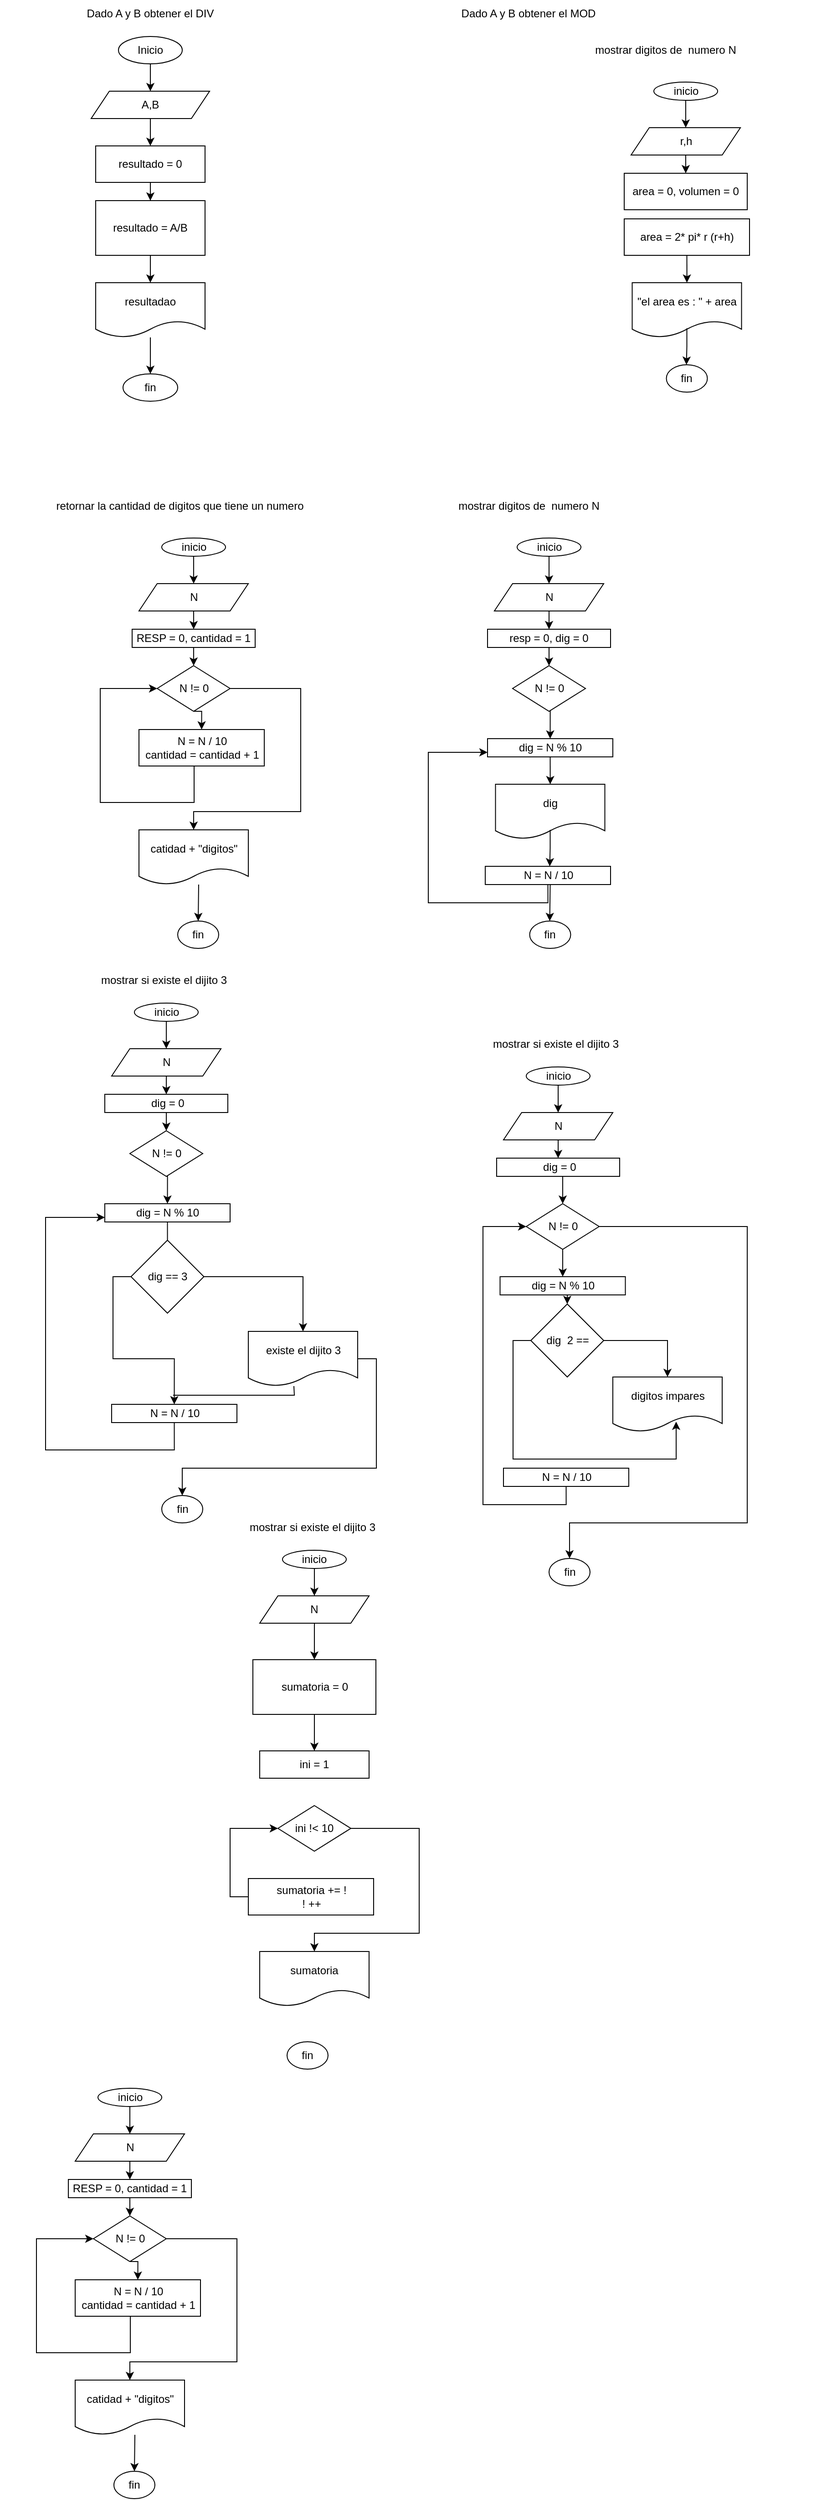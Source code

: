 <mxfile version="20.8.16" type="device" pages="2"><diagram name="Página-1" id="y0kvVcxL4ZfPVu0Qa5tn"><mxGraphModel dx="860" dy="516" grid="1" gridSize="10" guides="1" tooltips="1" connect="1" arrows="0" fold="1" page="1" pageScale="1" pageWidth="827" pageHeight="1169" math="0" shadow="0"><root><mxCell id="0"/><mxCell id="1" parent="0"/><mxCell id="LN4aWaug3PQxGQJSYRz2-11" style="edgeStyle=orthogonalEdgeStyle;rounded=0;orthogonalLoop=1;jettySize=auto;html=1;entryX=0.5;entryY=0;entryDx=0;entryDy=0;" parent="1" source="LN4aWaug3PQxGQJSYRz2-1" target="LN4aWaug3PQxGQJSYRz2-2" edge="1"><mxGeometry relative="1" as="geometry"/></mxCell><mxCell id="LN4aWaug3PQxGQJSYRz2-1" value="Inicio" style="ellipse;whiteSpace=wrap;html=1;" parent="1" vertex="1"><mxGeometry x="130" y="70" width="70" height="30" as="geometry"/></mxCell><mxCell id="LN4aWaug3PQxGQJSYRz2-12" style="edgeStyle=orthogonalEdgeStyle;rounded=0;orthogonalLoop=1;jettySize=auto;html=1;entryX=0.5;entryY=0;entryDx=0;entryDy=0;" parent="1" source="LN4aWaug3PQxGQJSYRz2-2" target="LN4aWaug3PQxGQJSYRz2-3" edge="1"><mxGeometry relative="1" as="geometry"/></mxCell><mxCell id="LN4aWaug3PQxGQJSYRz2-2" value="A,B" style="shape=parallelogram;perimeter=parallelogramPerimeter;whiteSpace=wrap;html=1;fixedSize=1;" parent="1" vertex="1"><mxGeometry x="100" y="130" width="130" height="30" as="geometry"/></mxCell><mxCell id="LN4aWaug3PQxGQJSYRz2-14" style="edgeStyle=orthogonalEdgeStyle;rounded=0;orthogonalLoop=1;jettySize=auto;html=1;entryX=0.5;entryY=0;entryDx=0;entryDy=0;" parent="1" source="LN4aWaug3PQxGQJSYRz2-3" target="LN4aWaug3PQxGQJSYRz2-4" edge="1"><mxGeometry relative="1" as="geometry"/></mxCell><mxCell id="LN4aWaug3PQxGQJSYRz2-3" value="resultado = 0" style="rounded=0;whiteSpace=wrap;html=1;" parent="1" vertex="1"><mxGeometry x="105" y="190" width="120" height="40" as="geometry"/></mxCell><mxCell id="LN4aWaug3PQxGQJSYRz2-15" style="edgeStyle=orthogonalEdgeStyle;rounded=0;orthogonalLoop=1;jettySize=auto;html=1;entryX=0.5;entryY=0;entryDx=0;entryDy=0;" parent="1" source="LN4aWaug3PQxGQJSYRz2-4" target="LN4aWaug3PQxGQJSYRz2-5" edge="1"><mxGeometry relative="1" as="geometry"/></mxCell><mxCell id="LN4aWaug3PQxGQJSYRz2-4" value="resultado = A/B" style="rounded=0;whiteSpace=wrap;html=1;" parent="1" vertex="1"><mxGeometry x="105" y="250" width="120" height="60" as="geometry"/></mxCell><mxCell id="LN4aWaug3PQxGQJSYRz2-16" style="edgeStyle=orthogonalEdgeStyle;rounded=0;orthogonalLoop=1;jettySize=auto;html=1;entryX=0.5;entryY=0;entryDx=0;entryDy=0;" parent="1" source="LN4aWaug3PQxGQJSYRz2-5" target="LN4aWaug3PQxGQJSYRz2-6" edge="1"><mxGeometry relative="1" as="geometry"/></mxCell><mxCell id="LN4aWaug3PQxGQJSYRz2-5" value="resultadao" style="shape=document;whiteSpace=wrap;html=1;boundedLbl=1;" parent="1" vertex="1"><mxGeometry x="105" y="340" width="120" height="60" as="geometry"/></mxCell><mxCell id="LN4aWaug3PQxGQJSYRz2-6" value="fin" style="ellipse;whiteSpace=wrap;html=1;" parent="1" vertex="1"><mxGeometry x="135" y="440" width="60" height="30" as="geometry"/></mxCell><mxCell id="LN4aWaug3PQxGQJSYRz2-7" value="Dado A y B obtener el DIV" style="text;html=1;strokeColor=none;fillColor=none;align=center;verticalAlign=middle;whiteSpace=wrap;rounded=0;" parent="1" vertex="1"><mxGeometry x="40" y="30" width="250" height="30" as="geometry"/></mxCell><mxCell id="LN4aWaug3PQxGQJSYRz2-8" value="Dado A y B obtener el MOD" style="text;html=1;strokeColor=none;fillColor=none;align=center;verticalAlign=middle;whiteSpace=wrap;rounded=0;" parent="1" vertex="1"><mxGeometry x="460" y="30" width="240" height="30" as="geometry"/></mxCell><mxCell id="8vecYoV9vIZddQyJBFYl-1" value="retornar la cantidad de digitos que tiene un numero" style="text;html=1;strokeColor=none;fillColor=none;align=center;verticalAlign=middle;whiteSpace=wrap;rounded=0;" parent="1" vertex="1"><mxGeometry x="10" y="570" width="375" height="30" as="geometry"/></mxCell><mxCell id="8vecYoV9vIZddQyJBFYl-9" style="edgeStyle=orthogonalEdgeStyle;rounded=0;orthogonalLoop=1;jettySize=auto;html=1;exitX=0.5;exitY=1;exitDx=0;exitDy=0;entryX=0.5;entryY=0;entryDx=0;entryDy=0;" parent="1" source="8vecYoV9vIZddQyJBFYl-2" target="8vecYoV9vIZddQyJBFYl-3" edge="1"><mxGeometry relative="1" as="geometry"/></mxCell><mxCell id="8vecYoV9vIZddQyJBFYl-2" value="inicio" style="ellipse;whiteSpace=wrap;html=1;" parent="1" vertex="1"><mxGeometry x="177.5" y="620" width="70" height="20" as="geometry"/></mxCell><mxCell id="8vecYoV9vIZddQyJBFYl-10" style="edgeStyle=orthogonalEdgeStyle;rounded=0;orthogonalLoop=1;jettySize=auto;html=1;exitX=0.5;exitY=1;exitDx=0;exitDy=0;entryX=0.5;entryY=0;entryDx=0;entryDy=0;" parent="1" source="8vecYoV9vIZddQyJBFYl-3" target="8vecYoV9vIZddQyJBFYl-5" edge="1"><mxGeometry relative="1" as="geometry"/></mxCell><mxCell id="8vecYoV9vIZddQyJBFYl-3" value="N" style="shape=parallelogram;perimeter=parallelogramPerimeter;whiteSpace=wrap;html=1;fixedSize=1;" parent="1" vertex="1"><mxGeometry x="152.5" y="670" width="120" height="30" as="geometry"/></mxCell><mxCell id="8vecYoV9vIZddQyJBFYl-11" style="edgeStyle=orthogonalEdgeStyle;rounded=0;orthogonalLoop=1;jettySize=auto;html=1;exitX=0.5;exitY=1;exitDx=0;exitDy=0;entryX=0.5;entryY=0;entryDx=0;entryDy=0;" parent="1" source="8vecYoV9vIZddQyJBFYl-5" target="8vecYoV9vIZddQyJBFYl-6" edge="1"><mxGeometry relative="1" as="geometry"/></mxCell><mxCell id="8vecYoV9vIZddQyJBFYl-5" value="RESP = 0, cantidad = 1" style="rounded=0;whiteSpace=wrap;html=1;" parent="1" vertex="1"><mxGeometry x="145" y="720" width="135" height="20" as="geometry"/></mxCell><mxCell id="8vecYoV9vIZddQyJBFYl-12" style="edgeStyle=orthogonalEdgeStyle;rounded=0;orthogonalLoop=1;jettySize=auto;html=1;exitX=0.5;exitY=1;exitDx=0;exitDy=0;entryX=0.5;entryY=0;entryDx=0;entryDy=0;" parent="1" source="8vecYoV9vIZddQyJBFYl-6" target="8vecYoV9vIZddQyJBFYl-7" edge="1"><mxGeometry relative="1" as="geometry"/></mxCell><mxCell id="8vecYoV9vIZddQyJBFYl-13" style="edgeStyle=orthogonalEdgeStyle;rounded=0;orthogonalLoop=1;jettySize=auto;html=1;exitX=1;exitY=0.5;exitDx=0;exitDy=0;entryX=0.5;entryY=0;entryDx=0;entryDy=0;" parent="1" source="8vecYoV9vIZddQyJBFYl-6" target="8vecYoV9vIZddQyJBFYl-8" edge="1"><mxGeometry relative="1" as="geometry"><Array as="points"><mxPoint x="330" y="785"/><mxPoint x="330" y="920"/><mxPoint x="213" y="920"/></Array></mxGeometry></mxCell><mxCell id="8vecYoV9vIZddQyJBFYl-6" value="N != 0" style="rhombus;whiteSpace=wrap;html=1;" parent="1" vertex="1"><mxGeometry x="172.5" y="760" width="80" height="50" as="geometry"/></mxCell><mxCell id="8vecYoV9vIZddQyJBFYl-16" style="edgeStyle=orthogonalEdgeStyle;rounded=0;orthogonalLoop=1;jettySize=auto;html=1;exitX=0.5;exitY=1;exitDx=0;exitDy=0;entryX=0;entryY=0.5;entryDx=0;entryDy=0;" parent="1" source="8vecYoV9vIZddQyJBFYl-7" target="8vecYoV9vIZddQyJBFYl-6" edge="1"><mxGeometry relative="1" as="geometry"><mxPoint x="170" y="780" as="targetPoint"/><Array as="points"><mxPoint x="213" y="910"/><mxPoint x="110" y="910"/><mxPoint x="110" y="785"/></Array></mxGeometry></mxCell><mxCell id="8vecYoV9vIZddQyJBFYl-7" value="N = N / 10&lt;br&gt;cantidad = cantidad + 1" style="rounded=0;whiteSpace=wrap;html=1;" parent="1" vertex="1"><mxGeometry x="152.5" y="830" width="137.5" height="40" as="geometry"/></mxCell><mxCell id="8vecYoV9vIZddQyJBFYl-8" value="catidad + &quot;digitos&quot;" style="shape=document;whiteSpace=wrap;html=1;boundedLbl=1;" parent="1" vertex="1"><mxGeometry x="152.5" y="940" width="120" height="60" as="geometry"/></mxCell><mxCell id="8vecYoV9vIZddQyJBFYl-17" value="fin" style="ellipse;whiteSpace=wrap;html=1;" parent="1" vertex="1"><mxGeometry x="195" y="1040" width="45" height="30" as="geometry"/></mxCell><mxCell id="8vecYoV9vIZddQyJBFYl-19" value="" style="endArrow=classic;html=1;rounded=0;entryX=0.5;entryY=0;entryDx=0;entryDy=0;" parent="1" target="8vecYoV9vIZddQyJBFYl-17" edge="1"><mxGeometry width="50" height="50" relative="1" as="geometry"><mxPoint x="218" y="1000" as="sourcePoint"/><mxPoint x="222.5" y="1000" as="targetPoint"/><Array as="points"/></mxGeometry></mxCell><mxCell id="8vecYoV9vIZddQyJBFYl-20" style="edgeStyle=orthogonalEdgeStyle;rounded=0;orthogonalLoop=1;jettySize=auto;html=1;exitX=0.5;exitY=1;exitDx=0;exitDy=0;entryX=0.5;entryY=0;entryDx=0;entryDy=0;" parent="1" source="8vecYoV9vIZddQyJBFYl-21" target="8vecYoV9vIZddQyJBFYl-23" edge="1"><mxGeometry relative="1" as="geometry"/></mxCell><mxCell id="8vecYoV9vIZddQyJBFYl-21" value="inicio" style="ellipse;whiteSpace=wrap;html=1;" parent="1" vertex="1"><mxGeometry x="567.5" y="620" width="70" height="20" as="geometry"/></mxCell><mxCell id="8vecYoV9vIZddQyJBFYl-22" style="edgeStyle=orthogonalEdgeStyle;rounded=0;orthogonalLoop=1;jettySize=auto;html=1;exitX=0.5;exitY=1;exitDx=0;exitDy=0;entryX=0.5;entryY=0;entryDx=0;entryDy=0;" parent="1" source="8vecYoV9vIZddQyJBFYl-23" target="8vecYoV9vIZddQyJBFYl-25" edge="1"><mxGeometry relative="1" as="geometry"/></mxCell><mxCell id="8vecYoV9vIZddQyJBFYl-23" value="N" style="shape=parallelogram;perimeter=parallelogramPerimeter;whiteSpace=wrap;html=1;fixedSize=1;" parent="1" vertex="1"><mxGeometry x="542.5" y="670" width="120" height="30" as="geometry"/></mxCell><mxCell id="8vecYoV9vIZddQyJBFYl-24" style="edgeStyle=orthogonalEdgeStyle;rounded=0;orthogonalLoop=1;jettySize=auto;html=1;exitX=0.5;exitY=1;exitDx=0;exitDy=0;entryX=0.5;entryY=0;entryDx=0;entryDy=0;" parent="1" source="8vecYoV9vIZddQyJBFYl-25" target="8vecYoV9vIZddQyJBFYl-28" edge="1"><mxGeometry relative="1" as="geometry"/></mxCell><mxCell id="8vecYoV9vIZddQyJBFYl-25" value="resp = 0, dig = 0" style="rounded=0;whiteSpace=wrap;html=1;" parent="1" vertex="1"><mxGeometry x="535" y="720" width="135" height="20" as="geometry"/></mxCell><mxCell id="8vecYoV9vIZddQyJBFYl-26" style="edgeStyle=orthogonalEdgeStyle;rounded=0;orthogonalLoop=1;jettySize=auto;html=1;exitX=0.5;exitY=1;exitDx=0;exitDy=0;entryX=0.5;entryY=0;entryDx=0;entryDy=0;" parent="1" source="8vecYoV9vIZddQyJBFYl-28" target="8vecYoV9vIZddQyJBFYl-30" edge="1"><mxGeometry relative="1" as="geometry"/></mxCell><mxCell id="8vecYoV9vIZddQyJBFYl-28" value="N != 0" style="rhombus;whiteSpace=wrap;html=1;" parent="1" vertex="1"><mxGeometry x="562.5" y="760" width="80" height="50" as="geometry"/></mxCell><mxCell id="8vecYoV9vIZddQyJBFYl-37" style="edgeStyle=orthogonalEdgeStyle;rounded=0;orthogonalLoop=1;jettySize=auto;html=1;exitX=0.5;exitY=1;exitDx=0;exitDy=0;" parent="1" source="8vecYoV9vIZddQyJBFYl-30" target="8vecYoV9vIZddQyJBFYl-31" edge="1"><mxGeometry relative="1" as="geometry"/></mxCell><mxCell id="8vecYoV9vIZddQyJBFYl-30" value="dig = N % 10" style="rounded=0;whiteSpace=wrap;html=1;" parent="1" vertex="1"><mxGeometry x="535" y="840" width="137.5" height="20" as="geometry"/></mxCell><mxCell id="8vecYoV9vIZddQyJBFYl-31" value="dig" style="shape=document;whiteSpace=wrap;html=1;boundedLbl=1;" parent="1" vertex="1"><mxGeometry x="543.75" y="890" width="120" height="60" as="geometry"/></mxCell><mxCell id="8vecYoV9vIZddQyJBFYl-32" value="fin" style="ellipse;whiteSpace=wrap;html=1;" parent="1" vertex="1"><mxGeometry x="581.25" y="1040" width="45" height="30" as="geometry"/></mxCell><mxCell id="8vecYoV9vIZddQyJBFYl-33" value="" style="endArrow=classic;html=1;rounded=0;entryX=0.5;entryY=0;entryDx=0;entryDy=0;" parent="1" edge="1"><mxGeometry width="50" height="50" relative="1" as="geometry"><mxPoint x="603.75" y="1000" as="sourcePoint"/><mxPoint x="603.25" y="1040" as="targetPoint"/><Array as="points"/></mxGeometry></mxCell><mxCell id="8vecYoV9vIZddQyJBFYl-34" value="mostrar digitos de&amp;nbsp; numero N" style="text;html=1;strokeColor=none;fillColor=none;align=center;verticalAlign=middle;whiteSpace=wrap;rounded=0;" parent="1" vertex="1"><mxGeometry x="392.5" y="570" width="375" height="30" as="geometry"/></mxCell><mxCell id="8vecYoV9vIZddQyJBFYl-39" style="edgeStyle=orthogonalEdgeStyle;rounded=0;orthogonalLoop=1;jettySize=auto;html=1;exitX=0.5;exitY=1;exitDx=0;exitDy=0;entryX=0;entryY=0.75;entryDx=0;entryDy=0;" parent="1" source="8vecYoV9vIZddQyJBFYl-36" target="8vecYoV9vIZddQyJBFYl-30" edge="1"><mxGeometry relative="1" as="geometry"><Array as="points"><mxPoint x="601" y="1020"/><mxPoint x="470" y="1020"/><mxPoint x="470" y="855"/></Array></mxGeometry></mxCell><mxCell id="8vecYoV9vIZddQyJBFYl-36" value="N = N / 10" style="rounded=0;whiteSpace=wrap;html=1;" parent="1" vertex="1"><mxGeometry x="532.5" y="980" width="137.5" height="20" as="geometry"/></mxCell><mxCell id="8vecYoV9vIZddQyJBFYl-38" value="" style="endArrow=classic;html=1;rounded=0;entryX=0.5;entryY=0;entryDx=0;entryDy=0;" parent="1" edge="1"><mxGeometry width="50" height="50" relative="1" as="geometry"><mxPoint x="603.75" y="940" as="sourcePoint"/><mxPoint x="603.25" y="980" as="targetPoint"/><Array as="points"><mxPoint x="603.75" y="960"/></Array></mxGeometry></mxCell><mxCell id="8vecYoV9vIZddQyJBFYl-40" style="edgeStyle=orthogonalEdgeStyle;rounded=0;orthogonalLoop=1;jettySize=auto;html=1;exitX=0.5;exitY=1;exitDx=0;exitDy=0;entryX=0.5;entryY=0;entryDx=0;entryDy=0;" parent="1" source="8vecYoV9vIZddQyJBFYl-41" target="8vecYoV9vIZddQyJBFYl-43" edge="1"><mxGeometry relative="1" as="geometry"/></mxCell><mxCell id="8vecYoV9vIZddQyJBFYl-41" value="inicio" style="ellipse;whiteSpace=wrap;html=1;" parent="1" vertex="1"><mxGeometry x="147.5" y="1130" width="70" height="20" as="geometry"/></mxCell><mxCell id="8vecYoV9vIZddQyJBFYl-42" style="edgeStyle=orthogonalEdgeStyle;rounded=0;orthogonalLoop=1;jettySize=auto;html=1;exitX=0.5;exitY=1;exitDx=0;exitDy=0;entryX=0.5;entryY=0;entryDx=0;entryDy=0;" parent="1" source="8vecYoV9vIZddQyJBFYl-43" target="8vecYoV9vIZddQyJBFYl-45" edge="1"><mxGeometry relative="1" as="geometry"/></mxCell><mxCell id="8vecYoV9vIZddQyJBFYl-43" value="N" style="shape=parallelogram;perimeter=parallelogramPerimeter;whiteSpace=wrap;html=1;fixedSize=1;" parent="1" vertex="1"><mxGeometry x="122.5" y="1180" width="120" height="30" as="geometry"/></mxCell><mxCell id="8vecYoV9vIZddQyJBFYl-44" style="edgeStyle=orthogonalEdgeStyle;rounded=0;orthogonalLoop=1;jettySize=auto;html=1;exitX=0.5;exitY=1;exitDx=0;exitDy=0;entryX=0.5;entryY=0;entryDx=0;entryDy=0;" parent="1" source="8vecYoV9vIZddQyJBFYl-45" target="8vecYoV9vIZddQyJBFYl-47" edge="1"><mxGeometry relative="1" as="geometry"/></mxCell><mxCell id="8vecYoV9vIZddQyJBFYl-45" value="&amp;nbsp;dig = 0" style="rounded=0;whiteSpace=wrap;html=1;" parent="1" vertex="1"><mxGeometry x="115" y="1230" width="135" height="20" as="geometry"/></mxCell><mxCell id="8vecYoV9vIZddQyJBFYl-46" style="edgeStyle=orthogonalEdgeStyle;rounded=0;orthogonalLoop=1;jettySize=auto;html=1;exitX=0.5;exitY=1;exitDx=0;exitDy=0;entryX=0.5;entryY=0;entryDx=0;entryDy=0;" parent="1" source="8vecYoV9vIZddQyJBFYl-47" target="8vecYoV9vIZddQyJBFYl-49" edge="1"><mxGeometry relative="1" as="geometry"/></mxCell><mxCell id="8vecYoV9vIZddQyJBFYl-47" value="N != 0" style="rhombus;whiteSpace=wrap;html=1;" parent="1" vertex="1"><mxGeometry x="142.5" y="1270" width="80" height="50" as="geometry"/></mxCell><mxCell id="8vecYoV9vIZddQyJBFYl-48" style="edgeStyle=orthogonalEdgeStyle;rounded=0;orthogonalLoop=1;jettySize=auto;html=1;exitX=0.5;exitY=1;exitDx=0;exitDy=0;" parent="1" source="8vecYoV9vIZddQyJBFYl-49" target="8vecYoV9vIZddQyJBFYl-50" edge="1"><mxGeometry relative="1" as="geometry"/></mxCell><mxCell id="8vecYoV9vIZddQyJBFYl-49" value="dig = N % 10" style="rounded=0;whiteSpace=wrap;html=1;" parent="1" vertex="1"><mxGeometry x="115" y="1350" width="137.5" height="20" as="geometry"/></mxCell><mxCell id="8vecYoV9vIZddQyJBFYl-60" style="edgeStyle=orthogonalEdgeStyle;rounded=0;orthogonalLoop=1;jettySize=auto;html=1;exitX=1;exitY=0.5;exitDx=0;exitDy=0;" parent="1" source="8vecYoV9vIZddQyJBFYl-50" target="8vecYoV9vIZddQyJBFYl-59" edge="1"><mxGeometry relative="1" as="geometry"><Array as="points"><mxPoint x="413" y="1520"/><mxPoint x="413" y="1640"/><mxPoint x="200" y="1640"/></Array></mxGeometry></mxCell><mxCell id="8vecYoV9vIZddQyJBFYl-50" value="existe el dijito 3" style="shape=document;whiteSpace=wrap;html=1;boundedLbl=1;" parent="1" vertex="1"><mxGeometry x="272.5" y="1490" width="120" height="60" as="geometry"/></mxCell><mxCell id="8vecYoV9vIZddQyJBFYl-52" style="edgeStyle=orthogonalEdgeStyle;rounded=0;orthogonalLoop=1;jettySize=auto;html=1;exitX=0.5;exitY=1;exitDx=0;exitDy=0;entryX=0;entryY=0.75;entryDx=0;entryDy=0;" parent="1" source="8vecYoV9vIZddQyJBFYl-53" target="8vecYoV9vIZddQyJBFYl-49" edge="1"><mxGeometry relative="1" as="geometry"><Array as="points"><mxPoint x="191" y="1620"/><mxPoint x="50" y="1620"/><mxPoint x="50" y="1365"/></Array></mxGeometry></mxCell><mxCell id="8vecYoV9vIZddQyJBFYl-53" value="N = N / 10" style="rounded=0;whiteSpace=wrap;html=1;" parent="1" vertex="1"><mxGeometry x="122.5" y="1570" width="137.5" height="20" as="geometry"/></mxCell><mxCell id="8vecYoV9vIZddQyJBFYl-56" value="mostrar si existe el dijito 3" style="text;html=1;strokeColor=none;fillColor=none;align=center;verticalAlign=middle;whiteSpace=wrap;rounded=0;" parent="1" vertex="1"><mxGeometry y="1090" width="360" height="30" as="geometry"/></mxCell><mxCell id="8vecYoV9vIZddQyJBFYl-58" style="edgeStyle=orthogonalEdgeStyle;rounded=0;orthogonalLoop=1;jettySize=auto;html=1;exitX=0;exitY=0.5;exitDx=0;exitDy=0;entryX=0.5;entryY=0;entryDx=0;entryDy=0;" parent="1" source="8vecYoV9vIZddQyJBFYl-57" target="8vecYoV9vIZddQyJBFYl-53" edge="1"><mxGeometry relative="1" as="geometry"><Array as="points"><mxPoint x="124" y="1430"/><mxPoint x="124" y="1520"/><mxPoint x="191" y="1520"/></Array></mxGeometry></mxCell><mxCell id="8vecYoV9vIZddQyJBFYl-57" value="dig == 3" style="rhombus;whiteSpace=wrap;html=1;" parent="1" vertex="1"><mxGeometry x="143.75" y="1390" width="80" height="80" as="geometry"/></mxCell><mxCell id="8vecYoV9vIZddQyJBFYl-59" value="fin" style="ellipse;whiteSpace=wrap;html=1;" parent="1" vertex="1"><mxGeometry x="177.5" y="1670" width="45" height="30" as="geometry"/></mxCell><mxCell id="8vecYoV9vIZddQyJBFYl-62" value="" style="endArrow=none;html=1;rounded=0;" parent="1" edge="1"><mxGeometry width="50" height="50" relative="1" as="geometry"><mxPoint x="190" y="1560" as="sourcePoint"/><mxPoint x="322.5" y="1550" as="targetPoint"/><Array as="points"><mxPoint x="323" y="1560"/></Array></mxGeometry></mxCell><mxCell id="9VbCrLyY0QavVx8PMsYJ-1" style="edgeStyle=orthogonalEdgeStyle;rounded=0;orthogonalLoop=1;jettySize=auto;html=1;exitX=0.5;exitY=1;exitDx=0;exitDy=0;entryX=0.5;entryY=0;entryDx=0;entryDy=0;" edge="1" source="9VbCrLyY0QavVx8PMsYJ-2" target="9VbCrLyY0QavVx8PMsYJ-4" parent="1"><mxGeometry relative="1" as="geometry"/></mxCell><mxCell id="9VbCrLyY0QavVx8PMsYJ-2" value="inicio" style="ellipse;whiteSpace=wrap;html=1;" vertex="1" parent="1"><mxGeometry x="577.5" y="1200" width="70" height="20" as="geometry"/></mxCell><mxCell id="9VbCrLyY0QavVx8PMsYJ-3" style="edgeStyle=orthogonalEdgeStyle;rounded=0;orthogonalLoop=1;jettySize=auto;html=1;exitX=0.5;exitY=1;exitDx=0;exitDy=0;entryX=0.5;entryY=0;entryDx=0;entryDy=0;" edge="1" source="9VbCrLyY0QavVx8PMsYJ-4" target="9VbCrLyY0QavVx8PMsYJ-6" parent="1"><mxGeometry relative="1" as="geometry"/></mxCell><mxCell id="9VbCrLyY0QavVx8PMsYJ-4" value="N" style="shape=parallelogram;perimeter=parallelogramPerimeter;whiteSpace=wrap;html=1;fixedSize=1;" vertex="1" parent="1"><mxGeometry x="552.5" y="1250" width="120" height="30" as="geometry"/></mxCell><mxCell id="9VbCrLyY0QavVx8PMsYJ-24" style="edgeStyle=orthogonalEdgeStyle;rounded=0;orthogonalLoop=1;jettySize=auto;html=1;exitX=0.5;exitY=1;exitDx=0;exitDy=0;entryX=0.5;entryY=0;entryDx=0;entryDy=0;" edge="1" parent="1" source="9VbCrLyY0QavVx8PMsYJ-6" target="9VbCrLyY0QavVx8PMsYJ-8"><mxGeometry relative="1" as="geometry"/></mxCell><mxCell id="9VbCrLyY0QavVx8PMsYJ-6" value="&amp;nbsp;dig = 0" style="rounded=0;whiteSpace=wrap;html=1;" vertex="1" parent="1"><mxGeometry x="545" y="1300" width="135" height="20" as="geometry"/></mxCell><mxCell id="9VbCrLyY0QavVx8PMsYJ-25" style="edgeStyle=orthogonalEdgeStyle;rounded=0;orthogonalLoop=1;jettySize=auto;html=1;exitX=0.5;exitY=1;exitDx=0;exitDy=0;entryX=0.5;entryY=0;entryDx=0;entryDy=0;" edge="1" parent="1" source="9VbCrLyY0QavVx8PMsYJ-8" target="9VbCrLyY0QavVx8PMsYJ-10"><mxGeometry relative="1" as="geometry"/></mxCell><mxCell id="9VbCrLyY0QavVx8PMsYJ-32" style="edgeStyle=orthogonalEdgeStyle;rounded=0;orthogonalLoop=1;jettySize=auto;html=1;exitX=1;exitY=0.5;exitDx=0;exitDy=0;entryX=0.5;entryY=0;entryDx=0;entryDy=0;" edge="1" parent="1" source="9VbCrLyY0QavVx8PMsYJ-8" target="9VbCrLyY0QavVx8PMsYJ-30"><mxGeometry relative="1" as="geometry"><Array as="points"><mxPoint x="820" y="1375"/><mxPoint x="820" y="1700"/><mxPoint x="625" y="1700"/></Array></mxGeometry></mxCell><mxCell id="9VbCrLyY0QavVx8PMsYJ-8" value="N != 0" style="rhombus;whiteSpace=wrap;html=1;" vertex="1" parent="1"><mxGeometry x="577.5" y="1350" width="80" height="50" as="geometry"/></mxCell><mxCell id="9VbCrLyY0QavVx8PMsYJ-26" style="edgeStyle=orthogonalEdgeStyle;rounded=0;orthogonalLoop=1;jettySize=auto;html=1;exitX=0.5;exitY=1;exitDx=0;exitDy=0;entryX=0.5;entryY=0;entryDx=0;entryDy=0;" edge="1" parent="1" source="9VbCrLyY0QavVx8PMsYJ-10" target="9VbCrLyY0QavVx8PMsYJ-17"><mxGeometry relative="1" as="geometry"/></mxCell><mxCell id="9VbCrLyY0QavVx8PMsYJ-10" value="dig = N % 10" style="rounded=0;whiteSpace=wrap;html=1;" vertex="1" parent="1"><mxGeometry x="548.75" y="1430" width="137.5" height="20" as="geometry"/></mxCell><mxCell id="9VbCrLyY0QavVx8PMsYJ-12" value="digitos impares" style="shape=document;whiteSpace=wrap;html=1;boundedLbl=1;" vertex="1" parent="1"><mxGeometry x="672.5" y="1540" width="120" height="60" as="geometry"/></mxCell><mxCell id="9VbCrLyY0QavVx8PMsYJ-31" style="edgeStyle=orthogonalEdgeStyle;rounded=0;orthogonalLoop=1;jettySize=auto;html=1;exitX=0.5;exitY=1;exitDx=0;exitDy=0;entryX=0;entryY=0.5;entryDx=0;entryDy=0;" edge="1" parent="1" source="9VbCrLyY0QavVx8PMsYJ-14" target="9VbCrLyY0QavVx8PMsYJ-8"><mxGeometry relative="1" as="geometry"><Array as="points"><mxPoint x="621" y="1680"/><mxPoint x="530" y="1680"/><mxPoint x="530" y="1375"/></Array></mxGeometry></mxCell><mxCell id="9VbCrLyY0QavVx8PMsYJ-14" value="N = N / 10" style="rounded=0;whiteSpace=wrap;html=1;" vertex="1" parent="1"><mxGeometry x="552.5" y="1640" width="137.5" height="20" as="geometry"/></mxCell><mxCell id="9VbCrLyY0QavVx8PMsYJ-15" value="mostrar si existe el dijito 3" style="text;html=1;strokeColor=none;fillColor=none;align=center;verticalAlign=middle;whiteSpace=wrap;rounded=0;" vertex="1" parent="1"><mxGeometry x="430" y="1160" width="360" height="30" as="geometry"/></mxCell><mxCell id="9VbCrLyY0QavVx8PMsYJ-27" style="edgeStyle=orthogonalEdgeStyle;rounded=0;orthogonalLoop=1;jettySize=auto;html=1;exitX=1;exitY=0.5;exitDx=0;exitDy=0;entryX=0.5;entryY=0;entryDx=0;entryDy=0;" edge="1" parent="1" source="9VbCrLyY0QavVx8PMsYJ-17" target="9VbCrLyY0QavVx8PMsYJ-12"><mxGeometry relative="1" as="geometry"/></mxCell><mxCell id="9VbCrLyY0QavVx8PMsYJ-28" style="edgeStyle=orthogonalEdgeStyle;rounded=0;orthogonalLoop=1;jettySize=auto;html=1;exitX=0;exitY=0.5;exitDx=0;exitDy=0;entryX=0.579;entryY=0.817;entryDx=0;entryDy=0;entryPerimeter=0;" edge="1" parent="1" source="9VbCrLyY0QavVx8PMsYJ-17" target="9VbCrLyY0QavVx8PMsYJ-12"><mxGeometry relative="1" as="geometry"><Array as="points"><mxPoint x="563" y="1500"/><mxPoint x="563" y="1630"/><mxPoint x="742" y="1630"/></Array></mxGeometry></mxCell><mxCell id="9VbCrLyY0QavVx8PMsYJ-17" value="dig&amp;nbsp; 2 ==" style="rhombus;whiteSpace=wrap;html=1;" vertex="1" parent="1"><mxGeometry x="582.5" y="1460" width="80" height="80" as="geometry"/></mxCell><mxCell id="9VbCrLyY0QavVx8PMsYJ-30" value="fin" style="ellipse;whiteSpace=wrap;html=1;" vertex="1" parent="1"><mxGeometry x="602.5" y="1739" width="45" height="30" as="geometry"/></mxCell><mxCell id="9VbCrLyY0QavVx8PMsYJ-33" style="edgeStyle=orthogonalEdgeStyle;rounded=0;orthogonalLoop=1;jettySize=auto;html=1;exitX=0.5;exitY=1;exitDx=0;exitDy=0;entryX=0.5;entryY=0;entryDx=0;entryDy=0;" edge="1" parent="1" source="9VbCrLyY0QavVx8PMsYJ-34" target="9VbCrLyY0QavVx8PMsYJ-36"><mxGeometry relative="1" as="geometry"/></mxCell><mxCell id="9VbCrLyY0QavVx8PMsYJ-34" value="inicio" style="ellipse;whiteSpace=wrap;html=1;" vertex="1" parent="1"><mxGeometry x="310" y="1730" width="70" height="20" as="geometry"/></mxCell><mxCell id="9VbCrLyY0QavVx8PMsYJ-35" style="edgeStyle=orthogonalEdgeStyle;rounded=0;orthogonalLoop=1;jettySize=auto;html=1;exitX=0.5;exitY=1;exitDx=0;exitDy=0;entryX=0.5;entryY=0;entryDx=0;entryDy=0;" edge="1" parent="1" source="9VbCrLyY0QavVx8PMsYJ-36" target="9VbCrLyY0QavVx8PMsYJ-38"><mxGeometry relative="1" as="geometry"/></mxCell><mxCell id="9VbCrLyY0QavVx8PMsYJ-36" value="N" style="shape=parallelogram;perimeter=parallelogramPerimeter;whiteSpace=wrap;html=1;fixedSize=1;" vertex="1" parent="1"><mxGeometry x="285" y="1780" width="120" height="30" as="geometry"/></mxCell><mxCell id="9VbCrLyY0QavVx8PMsYJ-56" style="edgeStyle=orthogonalEdgeStyle;rounded=0;orthogonalLoop=1;jettySize=auto;html=1;exitX=0.5;exitY=1;exitDx=0;exitDy=0;entryX=0.5;entryY=0;entryDx=0;entryDy=0;" edge="1" parent="1" source="9VbCrLyY0QavVx8PMsYJ-38" target="9VbCrLyY0QavVx8PMsYJ-52"><mxGeometry relative="1" as="geometry"/></mxCell><mxCell id="9VbCrLyY0QavVx8PMsYJ-38" value="sumatoria = 0" style="rounded=0;whiteSpace=wrap;html=1;" vertex="1" parent="1"><mxGeometry x="277.5" y="1850" width="135" height="60" as="geometry"/></mxCell><mxCell id="9VbCrLyY0QavVx8PMsYJ-59" style="edgeStyle=orthogonalEdgeStyle;rounded=0;orthogonalLoop=1;jettySize=auto;html=1;exitX=1;exitY=0.5;exitDx=0;exitDy=0;" edge="1" parent="1" source="9VbCrLyY0QavVx8PMsYJ-41" target="9VbCrLyY0QavVx8PMsYJ-44"><mxGeometry relative="1" as="geometry"><Array as="points"><mxPoint x="460" y="2035"/><mxPoint x="460" y="2150"/><mxPoint x="345" y="2150"/></Array></mxGeometry></mxCell><mxCell id="9VbCrLyY0QavVx8PMsYJ-41" value="ini !&amp;lt; 10" style="rhombus;whiteSpace=wrap;html=1;" vertex="1" parent="1"><mxGeometry x="305" y="2010" width="80" height="50" as="geometry"/></mxCell><mxCell id="9VbCrLyY0QavVx8PMsYJ-54" style="edgeStyle=orthogonalEdgeStyle;rounded=0;orthogonalLoop=1;jettySize=auto;html=1;exitX=0;exitY=0.5;exitDx=0;exitDy=0;entryX=0;entryY=0.5;entryDx=0;entryDy=0;" edge="1" parent="1" source="9VbCrLyY0QavVx8PMsYJ-43" target="9VbCrLyY0QavVx8PMsYJ-41"><mxGeometry relative="1" as="geometry"/></mxCell><mxCell id="9VbCrLyY0QavVx8PMsYJ-43" value="sumatoria += !&lt;br&gt;! ++" style="rounded=0;whiteSpace=wrap;html=1;" vertex="1" parent="1"><mxGeometry x="272.5" y="2090" width="137.5" height="40" as="geometry"/></mxCell><mxCell id="9VbCrLyY0QavVx8PMsYJ-44" value="sumatoria" style="shape=document;whiteSpace=wrap;html=1;boundedLbl=1;" vertex="1" parent="1"><mxGeometry x="285" y="2170" width="120" height="60" as="geometry"/></mxCell><mxCell id="9VbCrLyY0QavVx8PMsYJ-47" value="mostrar si existe el dijito 3" style="text;html=1;strokeColor=none;fillColor=none;align=center;verticalAlign=middle;whiteSpace=wrap;rounded=0;" vertex="1" parent="1"><mxGeometry x="162.5" y="1690" width="360" height="30" as="geometry"/></mxCell><mxCell id="9VbCrLyY0QavVx8PMsYJ-51" value="fin" style="ellipse;whiteSpace=wrap;html=1;" vertex="1" parent="1"><mxGeometry x="315" y="2269" width="45" height="30" as="geometry"/></mxCell><mxCell id="9VbCrLyY0QavVx8PMsYJ-52" value="ini = 1" style="rounded=0;whiteSpace=wrap;html=1;" vertex="1" parent="1"><mxGeometry x="285" y="1950" width="120" height="30" as="geometry"/></mxCell><mxCell id="9VbCrLyY0QavVx8PMsYJ-60" style="edgeStyle=orthogonalEdgeStyle;rounded=0;orthogonalLoop=1;jettySize=auto;html=1;exitX=0.5;exitY=1;exitDx=0;exitDy=0;entryX=0.5;entryY=0;entryDx=0;entryDy=0;" edge="1" parent="1" source="9VbCrLyY0QavVx8PMsYJ-61" target="9VbCrLyY0QavVx8PMsYJ-63"><mxGeometry relative="1" as="geometry"/></mxCell><mxCell id="9VbCrLyY0QavVx8PMsYJ-61" value="inicio" style="ellipse;whiteSpace=wrap;html=1;" vertex="1" parent="1"><mxGeometry x="717.5" y="120" width="70" height="20" as="geometry"/></mxCell><mxCell id="9VbCrLyY0QavVx8PMsYJ-62" style="edgeStyle=orthogonalEdgeStyle;rounded=0;orthogonalLoop=1;jettySize=auto;html=1;exitX=0.5;exitY=1;exitDx=0;exitDy=0;entryX=0.5;entryY=0;entryDx=0;entryDy=0;" edge="1" parent="1" source="9VbCrLyY0QavVx8PMsYJ-63" target="9VbCrLyY0QavVx8PMsYJ-65"><mxGeometry relative="1" as="geometry"/></mxCell><mxCell id="9VbCrLyY0QavVx8PMsYJ-63" value="r,h" style="shape=parallelogram;perimeter=parallelogramPerimeter;whiteSpace=wrap;html=1;fixedSize=1;" vertex="1" parent="1"><mxGeometry x="692.5" y="170" width="120" height="30" as="geometry"/></mxCell><mxCell id="9VbCrLyY0QavVx8PMsYJ-65" value="area = 0, volumen = 0" style="rounded=0;whiteSpace=wrap;html=1;" vertex="1" parent="1"><mxGeometry x="685" y="220" width="135" height="40" as="geometry"/></mxCell><mxCell id="9VbCrLyY0QavVx8PMsYJ-68" style="edgeStyle=orthogonalEdgeStyle;rounded=0;orthogonalLoop=1;jettySize=auto;html=1;exitX=0.5;exitY=1;exitDx=0;exitDy=0;" edge="1" parent="1" source="9VbCrLyY0QavVx8PMsYJ-69" target="9VbCrLyY0QavVx8PMsYJ-70"><mxGeometry relative="1" as="geometry"/></mxCell><mxCell id="9VbCrLyY0QavVx8PMsYJ-69" value="area = 2* pi* r (r+h)" style="rounded=0;whiteSpace=wrap;html=1;" vertex="1" parent="1"><mxGeometry x="685" y="270" width="137.5" height="40" as="geometry"/></mxCell><mxCell id="9VbCrLyY0QavVx8PMsYJ-70" value="&quot;el area es : &quot; + area" style="shape=document;whiteSpace=wrap;html=1;boundedLbl=1;" vertex="1" parent="1"><mxGeometry x="693.75" y="340" width="120" height="60" as="geometry"/></mxCell><mxCell id="9VbCrLyY0QavVx8PMsYJ-71" value="fin" style="ellipse;whiteSpace=wrap;html=1;" vertex="1" parent="1"><mxGeometry x="731.25" y="430" width="45" height="30" as="geometry"/></mxCell><mxCell id="9VbCrLyY0QavVx8PMsYJ-73" value="mostrar digitos de&amp;nbsp; numero N" style="text;html=1;strokeColor=none;fillColor=none;align=center;verticalAlign=middle;whiteSpace=wrap;rounded=0;" vertex="1" parent="1"><mxGeometry x="542.5" y="70" width="375" height="30" as="geometry"/></mxCell><mxCell id="9VbCrLyY0QavVx8PMsYJ-76" value="" style="endArrow=classic;html=1;rounded=0;entryX=0.5;entryY=0;entryDx=0;entryDy=0;" edge="1" parent="1"><mxGeometry width="50" height="50" relative="1" as="geometry"><mxPoint x="753.75" y="390" as="sourcePoint"/><mxPoint x="753.25" y="430" as="targetPoint"/><Array as="points"><mxPoint x="753.75" y="410"/></Array></mxGeometry></mxCell><mxCell id="9VbCrLyY0QavVx8PMsYJ-77" style="edgeStyle=orthogonalEdgeStyle;rounded=0;orthogonalLoop=1;jettySize=auto;html=1;exitX=0.5;exitY=1;exitDx=0;exitDy=0;entryX=0.5;entryY=0;entryDx=0;entryDy=0;" edge="1" parent="1" source="9VbCrLyY0QavVx8PMsYJ-78" target="9VbCrLyY0QavVx8PMsYJ-80"><mxGeometry relative="1" as="geometry"/></mxCell><mxCell id="9VbCrLyY0QavVx8PMsYJ-78" value="inicio" style="ellipse;whiteSpace=wrap;html=1;" vertex="1" parent="1"><mxGeometry x="107.5" y="2320" width="70" height="20" as="geometry"/></mxCell><mxCell id="9VbCrLyY0QavVx8PMsYJ-79" style="edgeStyle=orthogonalEdgeStyle;rounded=0;orthogonalLoop=1;jettySize=auto;html=1;exitX=0.5;exitY=1;exitDx=0;exitDy=0;entryX=0.5;entryY=0;entryDx=0;entryDy=0;" edge="1" parent="1" source="9VbCrLyY0QavVx8PMsYJ-80" target="9VbCrLyY0QavVx8PMsYJ-82"><mxGeometry relative="1" as="geometry"/></mxCell><mxCell id="9VbCrLyY0QavVx8PMsYJ-80" value="N" style="shape=parallelogram;perimeter=parallelogramPerimeter;whiteSpace=wrap;html=1;fixedSize=1;" vertex="1" parent="1"><mxGeometry x="82.5" y="2370" width="120" height="30" as="geometry"/></mxCell><mxCell id="9VbCrLyY0QavVx8PMsYJ-81" style="edgeStyle=orthogonalEdgeStyle;rounded=0;orthogonalLoop=1;jettySize=auto;html=1;exitX=0.5;exitY=1;exitDx=0;exitDy=0;entryX=0.5;entryY=0;entryDx=0;entryDy=0;" edge="1" parent="1" source="9VbCrLyY0QavVx8PMsYJ-82" target="9VbCrLyY0QavVx8PMsYJ-85"><mxGeometry relative="1" as="geometry"/></mxCell><mxCell id="9VbCrLyY0QavVx8PMsYJ-82" value="RESP = 0, cantidad = 1" style="rounded=0;whiteSpace=wrap;html=1;" vertex="1" parent="1"><mxGeometry x="75" y="2420" width="135" height="20" as="geometry"/></mxCell><mxCell id="9VbCrLyY0QavVx8PMsYJ-83" style="edgeStyle=orthogonalEdgeStyle;rounded=0;orthogonalLoop=1;jettySize=auto;html=1;exitX=0.5;exitY=1;exitDx=0;exitDy=0;entryX=0.5;entryY=0;entryDx=0;entryDy=0;" edge="1" parent="1" source="9VbCrLyY0QavVx8PMsYJ-85" target="9VbCrLyY0QavVx8PMsYJ-87"><mxGeometry relative="1" as="geometry"/></mxCell><mxCell id="9VbCrLyY0QavVx8PMsYJ-84" style="edgeStyle=orthogonalEdgeStyle;rounded=0;orthogonalLoop=1;jettySize=auto;html=1;exitX=1;exitY=0.5;exitDx=0;exitDy=0;entryX=0.5;entryY=0;entryDx=0;entryDy=0;" edge="1" parent="1" source="9VbCrLyY0QavVx8PMsYJ-85" target="9VbCrLyY0QavVx8PMsYJ-88"><mxGeometry relative="1" as="geometry"><Array as="points"><mxPoint x="260" y="2485"/><mxPoint x="260" y="2620"/><mxPoint x="143" y="2620"/></Array></mxGeometry></mxCell><mxCell id="9VbCrLyY0QavVx8PMsYJ-85" value="N != 0" style="rhombus;whiteSpace=wrap;html=1;" vertex="1" parent="1"><mxGeometry x="102.5" y="2460" width="80" height="50" as="geometry"/></mxCell><mxCell id="9VbCrLyY0QavVx8PMsYJ-86" style="edgeStyle=orthogonalEdgeStyle;rounded=0;orthogonalLoop=1;jettySize=auto;html=1;exitX=0.5;exitY=1;exitDx=0;exitDy=0;entryX=0;entryY=0.5;entryDx=0;entryDy=0;" edge="1" parent="1" source="9VbCrLyY0QavVx8PMsYJ-87" target="9VbCrLyY0QavVx8PMsYJ-85"><mxGeometry relative="1" as="geometry"><mxPoint x="100" y="2480" as="targetPoint"/><Array as="points"><mxPoint x="143" y="2610"/><mxPoint x="40" y="2610"/><mxPoint x="40" y="2485"/></Array></mxGeometry></mxCell><mxCell id="9VbCrLyY0QavVx8PMsYJ-87" value="N = N / 10&lt;br&gt;cantidad = cantidad + 1" style="rounded=0;whiteSpace=wrap;html=1;" vertex="1" parent="1"><mxGeometry x="82.5" y="2530" width="137.5" height="40" as="geometry"/></mxCell><mxCell id="9VbCrLyY0QavVx8PMsYJ-88" value="catidad + &quot;digitos&quot;" style="shape=document;whiteSpace=wrap;html=1;boundedLbl=1;" vertex="1" parent="1"><mxGeometry x="82.5" y="2640" width="120" height="60" as="geometry"/></mxCell><mxCell id="9VbCrLyY0QavVx8PMsYJ-89" value="fin" style="ellipse;whiteSpace=wrap;html=1;" vertex="1" parent="1"><mxGeometry x="125" y="2740" width="45" height="30" as="geometry"/></mxCell><mxCell id="9VbCrLyY0QavVx8PMsYJ-90" value="" style="endArrow=classic;html=1;rounded=0;entryX=0.5;entryY=0;entryDx=0;entryDy=0;" edge="1" parent="1" target="9VbCrLyY0QavVx8PMsYJ-89"><mxGeometry width="50" height="50" relative="1" as="geometry"><mxPoint x="148" y="2700" as="sourcePoint"/><mxPoint x="152.5" y="2700" as="targetPoint"/><Array as="points"/></mxGeometry></mxCell></root></mxGraphModel></diagram><diagram id="lQmFLRvM-EYuaf_6RrHo" name="Página-2"><mxGraphModel dx="864" dy="516" grid="1" gridSize="10" guides="1" tooltips="1" connect="1" arrows="1" fold="1" page="1" pageScale="1" pageWidth="827" pageHeight="1169" math="0" shadow="0"><root><mxCell id="0"/><mxCell id="1" parent="0"/></root></mxGraphModel></diagram></mxfile>